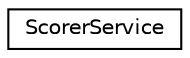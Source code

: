digraph "Graphical Class Hierarchy"
{
 // LATEX_PDF_SIZE
  edge [fontname="Helvetica",fontsize="10",labelfontname="Helvetica",labelfontsize="10"];
  node [fontname="Helvetica",fontsize="10",shape=record];
  rankdir="LR";
  Node0 [label="ScorerService",height=0.2,width=0.4,color="black", fillcolor="white", style="filled",URL="$class_scorer_service.html",tooltip=" "];
}
